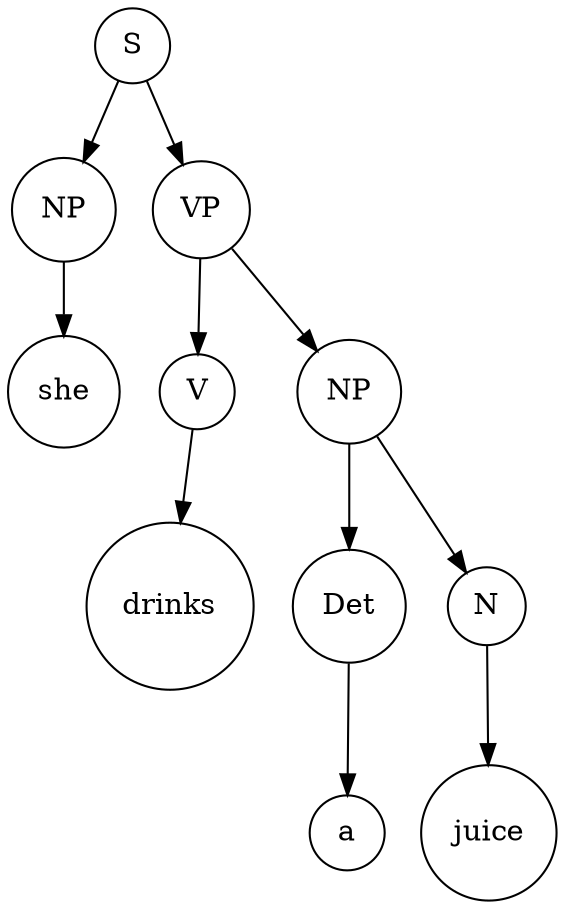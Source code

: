 digraph AFD{
node [shape=circle];
rankdir=UD;
S [shape=circle] [label="S"];
NP [shape=circle] [label="NP"];
she [shape=circle] [label="she"];
VP [shape=circle] [label="VP"];
V [shape=circle] [label="V"];
drinks [shape=circle] [label="drinks"];
NP_2 [shape=circle] [label="NP"];
Det [shape=circle] [label="Det"];
a [shape=circle] [label="a"];
N [shape=circle] [label="N"];
juice [shape=circle] [label="juice"];
S->NP;
NP->she;
S->VP;
VP->V;
V->drinks;
VP->NP_2;
NP_2->Det;
Det->a;
NP_2->N;
N->juice;
}
